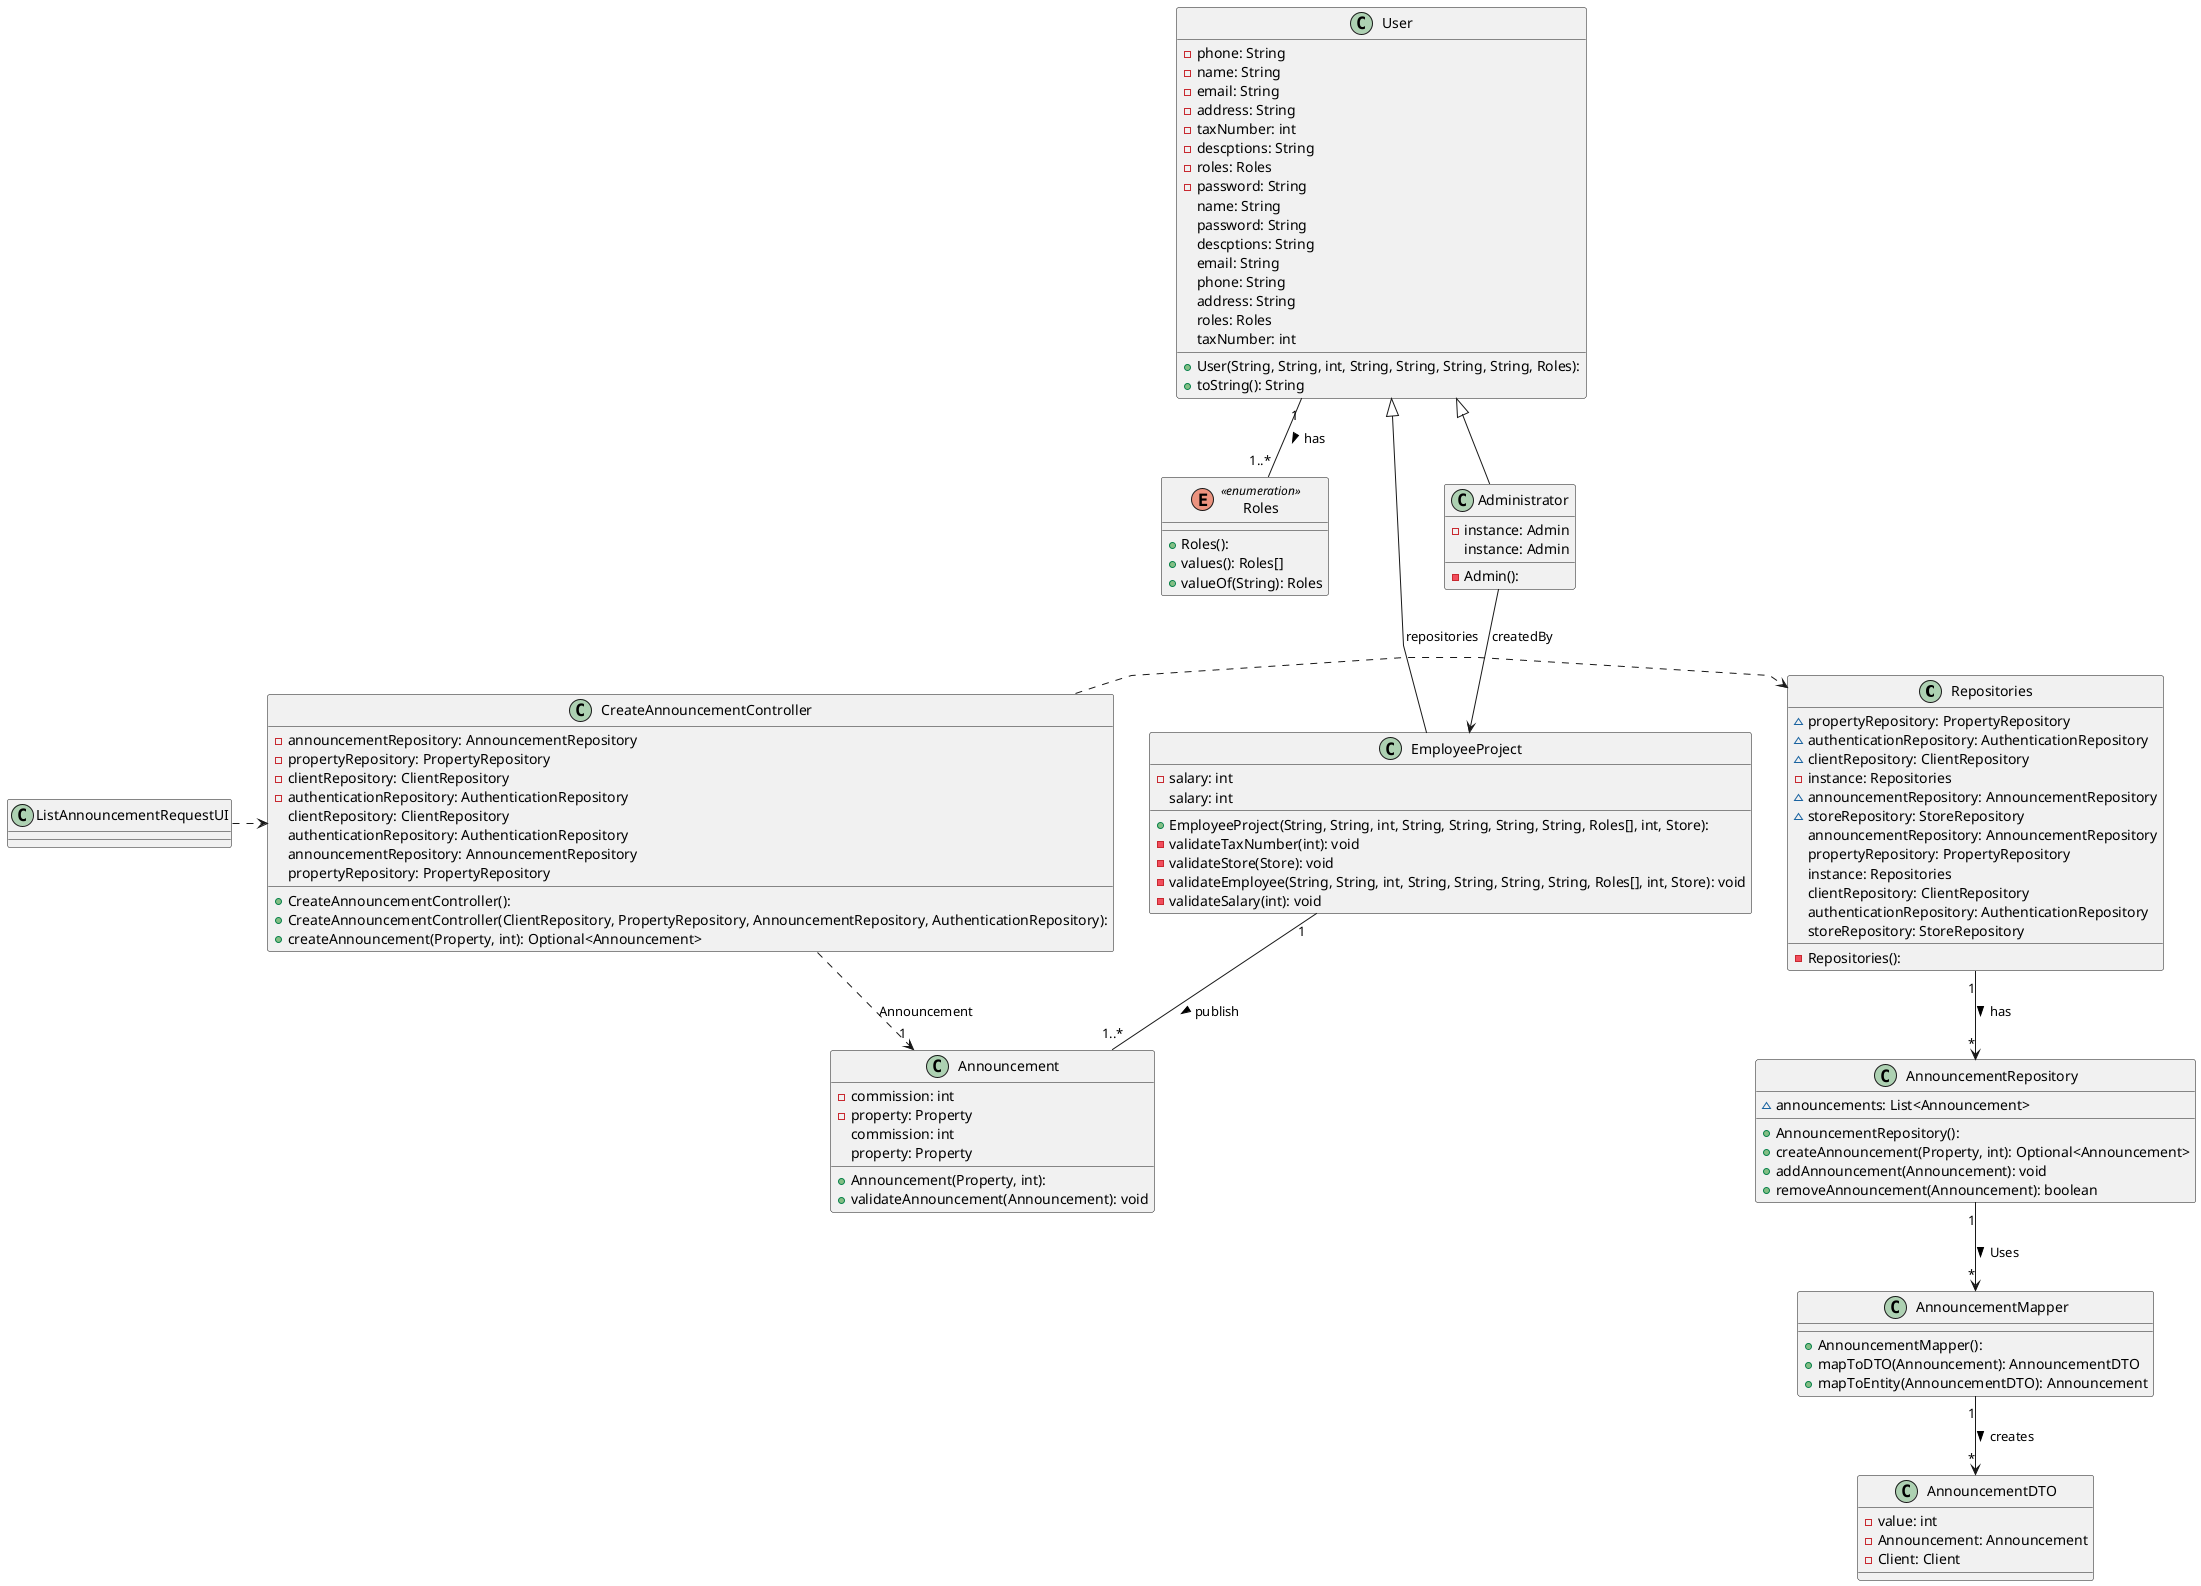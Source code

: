 @startuml
'skinparam monochrome true
skinparam packageStyle rectangle
skinparam shadowing false
skinparam linetype polyline
'skinparam linetype orto

skinparam classAttributeIconSize "2"
'left to right direction
class Repositories {
  - Repositories():
  ~ propertyRepository: PropertyRepository
  ~ authenticationRepository: AuthenticationRepository
  ~ clientRepository: ClientRepository
  - instance: Repositories
  ~ announcementRepository: AnnouncementRepository
  ~ storeRepository: StoreRepository
   announcementRepository: AnnouncementRepository
   propertyRepository: PropertyRepository
   instance: Repositories
   clientRepository: ClientRepository
   authenticationRepository: AuthenticationRepository
   storeRepository: StoreRepository
}

class ListAnnouncementRequestUI {

}


class User {
  + User(String, String, int, String, String, String, String, Roles):
  - phone: String
  - name: String
  - email: String
  - address: String
  - taxNumber: int
  - descptions: String
  - roles: Roles
  - password: String
  + toString(): String
   name: String
   password: String
   descptions: String
   email: String
   phone: String
   address: String
   roles: Roles
   taxNumber: int
}
enum Roles << enumeration >> {
  + Roles():
  + values(): Roles[]
  + valueOf(String): Roles
}


class EmployeeProject extends User{
  + EmployeeProject(String, String, int, String, String, String, String, Roles[], int, Store):
  - salary: int
  - validateTaxNumber(int): void
  - validateStore(Store): void
  - validateEmployee(String, String, int, String, String, String, String, Roles[], int, Store): void
  - validateSalary(int): void
   salary: int
}

class Administrator extends User{
  - Admin():
  - instance: Admin
   instance: Admin
}

class Announcement{
  + Announcement(Property, int):
  - commission: int
  - property: Property
  + validateAnnouncement(Announcement): void
   commission: int
   property: Property
}

class AnnouncementRepository{
  + AnnouncementRepository():
  ~ announcements: List<Announcement>
  + createAnnouncement(Property, int): Optional<Announcement>
  + addAnnouncement(Announcement): void
  + removeAnnouncement(Announcement): boolean
}


class CreateAnnouncementController {
  + CreateAnnouncementController():
  + CreateAnnouncementController(ClientRepository, PropertyRepository, AnnouncementRepository, AuthenticationRepository):
  - announcementRepository: AnnouncementRepository
  - propertyRepository: PropertyRepository
  - clientRepository: ClientRepository
  - authenticationRepository: AuthenticationRepository
  + createAnnouncement(Property, int): Optional<Announcement>
   clientRepository: ClientRepository
   authenticationRepository: AuthenticationRepository
   announcementRepository: AnnouncementRepository
   propertyRepository: PropertyRepository
}

class AnnouncementDTO{
    - value: int
    -Announcement: Announcement
    -Client: Client
}
class AnnouncementMapper{
    +AnnouncementMapper():
    +mapToDTO(Announcement): AnnouncementDTO
    +mapToEntity(AnnouncementDTO): Announcement
}

ListAnnouncementRequestUI .> CreateAnnouncementController
User "1"--"1..*" Roles : has >
Administrator --> EmployeeProject : createdBy
EmployeeProject "1"--"1..*" Announcement : publish >
CreateAnnouncementController .> Repositories : repositories
CreateAnnouncementController ..> "1" Announcement : Announcement
Repositories "1" --> "*" AnnouncementRepository : has >
AnnouncementRepository "1" --> "*" AnnouncementMapper : Uses >
AnnouncementMapper "1" --> "*" AnnouncementDTO : creates >

@enduml